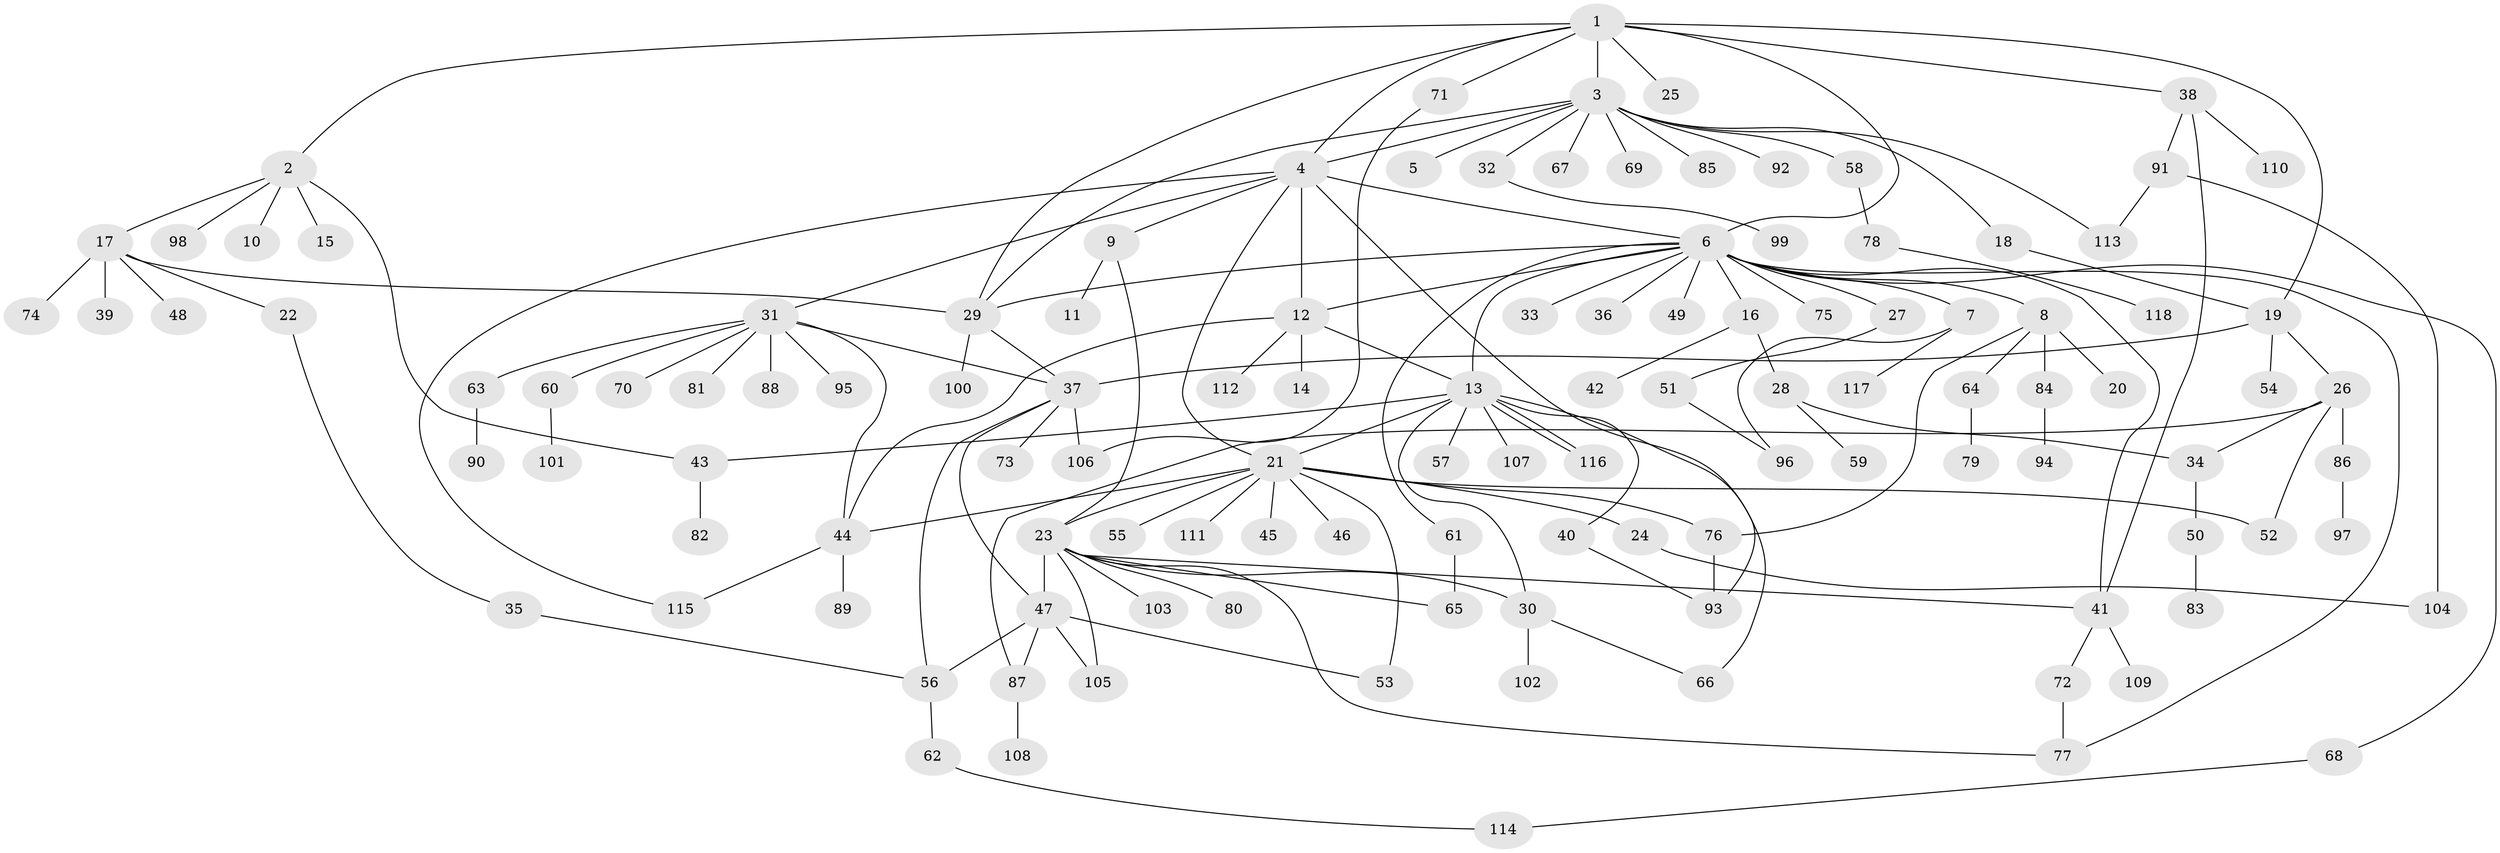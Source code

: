 // coarse degree distribution, {4: 0.13559322033898305, 8: 0.05084745762711865, 14: 0.01694915254237288, 2: 0.22033898305084745, 1: 0.3728813559322034, 10: 0.03389830508474576, 3: 0.06779661016949153, 5: 0.05084745762711865, 6: 0.03389830508474576, 9: 0.01694915254237288}
// Generated by graph-tools (version 1.1) at 2025/36/03/04/25 23:36:48]
// undirected, 118 vertices, 157 edges
graph export_dot {
  node [color=gray90,style=filled];
  1;
  2;
  3;
  4;
  5;
  6;
  7;
  8;
  9;
  10;
  11;
  12;
  13;
  14;
  15;
  16;
  17;
  18;
  19;
  20;
  21;
  22;
  23;
  24;
  25;
  26;
  27;
  28;
  29;
  30;
  31;
  32;
  33;
  34;
  35;
  36;
  37;
  38;
  39;
  40;
  41;
  42;
  43;
  44;
  45;
  46;
  47;
  48;
  49;
  50;
  51;
  52;
  53;
  54;
  55;
  56;
  57;
  58;
  59;
  60;
  61;
  62;
  63;
  64;
  65;
  66;
  67;
  68;
  69;
  70;
  71;
  72;
  73;
  74;
  75;
  76;
  77;
  78;
  79;
  80;
  81;
  82;
  83;
  84;
  85;
  86;
  87;
  88;
  89;
  90;
  91;
  92;
  93;
  94;
  95;
  96;
  97;
  98;
  99;
  100;
  101;
  102;
  103;
  104;
  105;
  106;
  107;
  108;
  109;
  110;
  111;
  112;
  113;
  114;
  115;
  116;
  117;
  118;
  1 -- 2;
  1 -- 3;
  1 -- 4;
  1 -- 6;
  1 -- 19;
  1 -- 25;
  1 -- 29;
  1 -- 38;
  1 -- 71;
  2 -- 10;
  2 -- 15;
  2 -- 17;
  2 -- 43;
  2 -- 98;
  3 -- 4;
  3 -- 5;
  3 -- 18;
  3 -- 29;
  3 -- 32;
  3 -- 58;
  3 -- 67;
  3 -- 69;
  3 -- 85;
  3 -- 92;
  3 -- 113;
  4 -- 6;
  4 -- 9;
  4 -- 12;
  4 -- 21;
  4 -- 31;
  4 -- 93;
  4 -- 115;
  6 -- 7;
  6 -- 8;
  6 -- 12;
  6 -- 13;
  6 -- 16;
  6 -- 27;
  6 -- 29;
  6 -- 33;
  6 -- 36;
  6 -- 41;
  6 -- 49;
  6 -- 61;
  6 -- 68;
  6 -- 75;
  6 -- 77;
  7 -- 96;
  7 -- 117;
  8 -- 20;
  8 -- 64;
  8 -- 76;
  8 -- 84;
  9 -- 11;
  9 -- 23;
  12 -- 13;
  12 -- 14;
  12 -- 44;
  12 -- 112;
  13 -- 21;
  13 -- 30;
  13 -- 40;
  13 -- 43;
  13 -- 57;
  13 -- 66;
  13 -- 107;
  13 -- 116;
  13 -- 116;
  16 -- 28;
  16 -- 42;
  17 -- 22;
  17 -- 29;
  17 -- 39;
  17 -- 48;
  17 -- 74;
  18 -- 19;
  19 -- 26;
  19 -- 37;
  19 -- 54;
  21 -- 23;
  21 -- 24;
  21 -- 44;
  21 -- 45;
  21 -- 46;
  21 -- 52;
  21 -- 53;
  21 -- 55;
  21 -- 76;
  21 -- 111;
  22 -- 35;
  23 -- 30;
  23 -- 41;
  23 -- 47;
  23 -- 65;
  23 -- 77;
  23 -- 80;
  23 -- 103;
  23 -- 105;
  24 -- 104;
  26 -- 34;
  26 -- 52;
  26 -- 86;
  26 -- 87;
  27 -- 51;
  28 -- 34;
  28 -- 59;
  29 -- 37;
  29 -- 100;
  30 -- 66;
  30 -- 102;
  31 -- 37;
  31 -- 44;
  31 -- 60;
  31 -- 63;
  31 -- 70;
  31 -- 81;
  31 -- 88;
  31 -- 95;
  32 -- 99;
  34 -- 50;
  35 -- 56;
  37 -- 47;
  37 -- 56;
  37 -- 73;
  37 -- 106;
  38 -- 41;
  38 -- 91;
  38 -- 110;
  40 -- 93;
  41 -- 72;
  41 -- 109;
  43 -- 82;
  44 -- 89;
  44 -- 115;
  47 -- 53;
  47 -- 56;
  47 -- 87;
  47 -- 105;
  50 -- 83;
  51 -- 96;
  56 -- 62;
  58 -- 78;
  60 -- 101;
  61 -- 65;
  62 -- 114;
  63 -- 90;
  64 -- 79;
  68 -- 114;
  71 -- 106;
  72 -- 77;
  76 -- 93;
  78 -- 118;
  84 -- 94;
  86 -- 97;
  87 -- 108;
  91 -- 104;
  91 -- 113;
}
